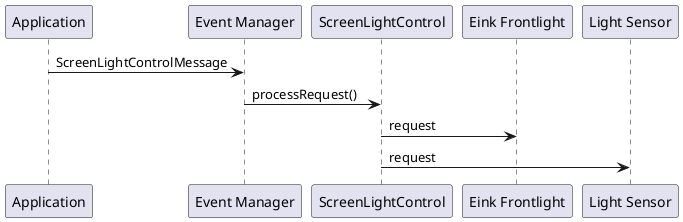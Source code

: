 @startuml
Application -> "Event Manager" as evm : ScreenLightControlMessage
evm -> "ScreenLightControl" as slc: processRequest()
slc -> "Eink Frontlight" : request
slc -> "Light Sensor" : request
@enduml